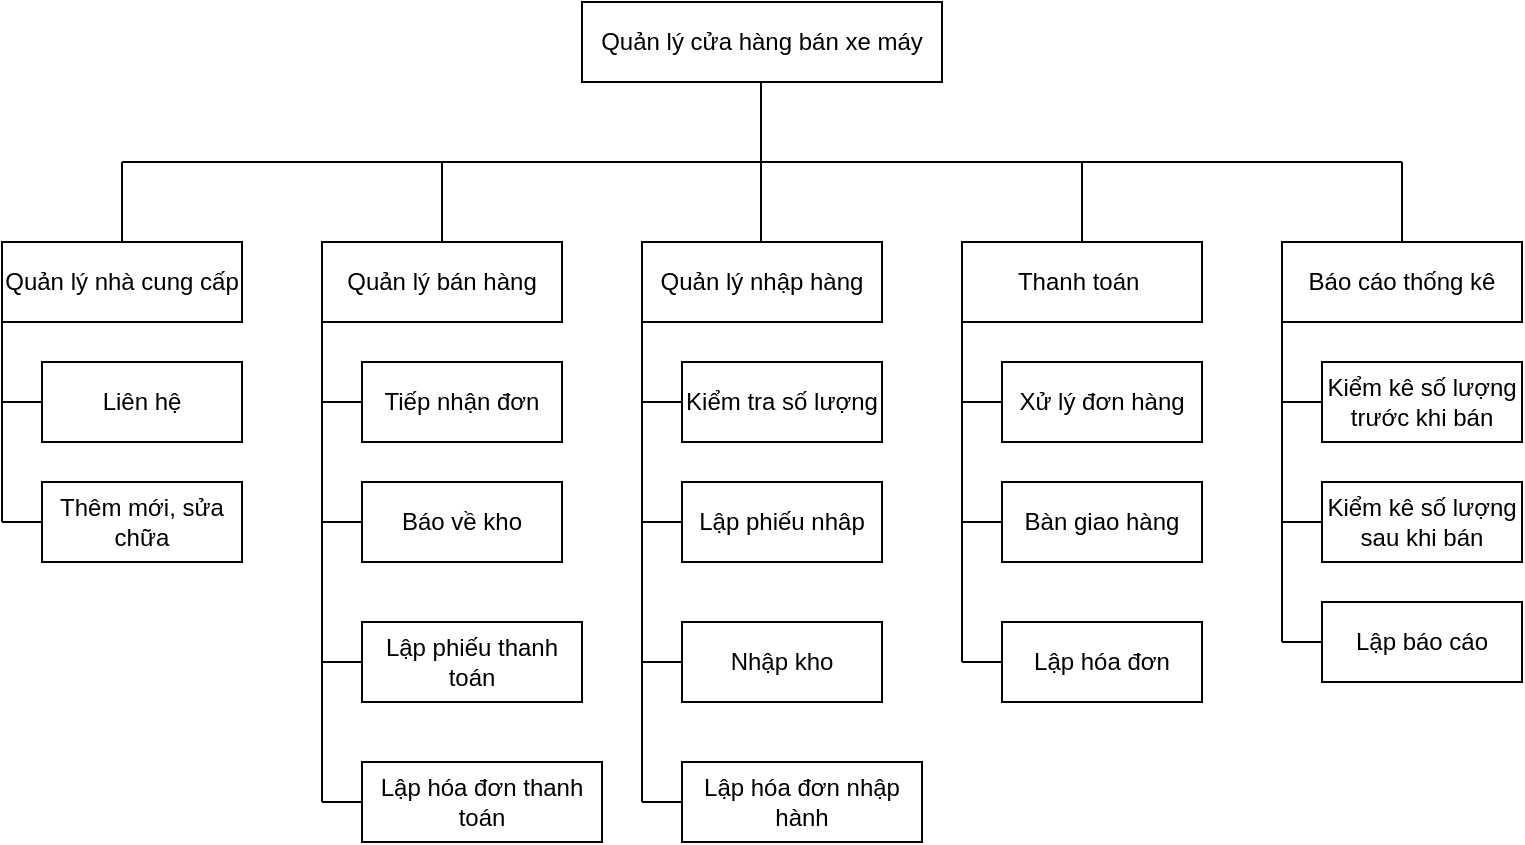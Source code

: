 <mxfile version="24.0.7" type="github">
  <diagram name="Trang-1" id="9hMVYEg62_xoFSdk9WDa">
    <mxGraphModel dx="835" dy="454" grid="1" gridSize="10" guides="1" tooltips="1" connect="1" arrows="1" fold="1" page="1" pageScale="1" pageWidth="827" pageHeight="1169" math="0" shadow="0">
      <root>
        <mxCell id="0" />
        <mxCell id="1" parent="0" />
        <mxCell id="TDgtSww-6UiiI3SMKMvU-1" value="Quản lý cửa hàng bán xe máy" style="rounded=0;whiteSpace=wrap;html=1;" vertex="1" parent="1">
          <mxGeometry x="350" y="40" width="180" height="40" as="geometry" />
        </mxCell>
        <mxCell id="TDgtSww-6UiiI3SMKMvU-5" value="" style="endArrow=none;html=1;rounded=0;" edge="1" parent="1">
          <mxGeometry width="50" height="50" relative="1" as="geometry">
            <mxPoint x="120" y="160" as="sourcePoint" />
            <mxPoint x="120" y="120" as="targetPoint" />
            <Array as="points">
              <mxPoint x="120" y="140" />
            </Array>
          </mxGeometry>
        </mxCell>
        <mxCell id="TDgtSww-6UiiI3SMKMvU-6" value="Quản lý nhà cung cấp" style="rounded=0;whiteSpace=wrap;html=1;" vertex="1" parent="1">
          <mxGeometry x="60" y="160" width="120" height="40" as="geometry" />
        </mxCell>
        <mxCell id="TDgtSww-6UiiI3SMKMvU-8" value="Liên hệ" style="rounded=0;whiteSpace=wrap;html=1;" vertex="1" parent="1">
          <mxGeometry x="80" y="220" width="100" height="40" as="geometry" />
        </mxCell>
        <mxCell id="TDgtSww-6UiiI3SMKMvU-9" value="" style="endArrow=none;html=1;rounded=0;" edge="1" parent="1">
          <mxGeometry width="50" height="50" relative="1" as="geometry">
            <mxPoint x="120" y="120" as="sourcePoint" />
            <mxPoint x="760" y="120" as="targetPoint" />
            <Array as="points" />
          </mxGeometry>
        </mxCell>
        <mxCell id="TDgtSww-6UiiI3SMKMvU-10" value="Thêm mới, sửa chữa" style="rounded=0;whiteSpace=wrap;html=1;" vertex="1" parent="1">
          <mxGeometry x="80" y="280" width="100" height="40" as="geometry" />
        </mxCell>
        <mxCell id="TDgtSww-6UiiI3SMKMvU-11" value="" style="endArrow=none;html=1;rounded=0;" edge="1" parent="1">
          <mxGeometry width="50" height="50" relative="1" as="geometry">
            <mxPoint x="60" y="300" as="sourcePoint" />
            <mxPoint x="60" y="200" as="targetPoint" />
          </mxGeometry>
        </mxCell>
        <mxCell id="TDgtSww-6UiiI3SMKMvU-12" value="" style="endArrow=none;html=1;rounded=0;entryX=0;entryY=0.5;entryDx=0;entryDy=0;" edge="1" parent="1" target="TDgtSww-6UiiI3SMKMvU-10">
          <mxGeometry width="50" height="50" relative="1" as="geometry">
            <mxPoint x="60" y="300" as="sourcePoint" />
            <mxPoint x="110" y="260" as="targetPoint" />
          </mxGeometry>
        </mxCell>
        <mxCell id="TDgtSww-6UiiI3SMKMvU-14" value="" style="endArrow=none;html=1;rounded=0;entryX=0;entryY=0.5;entryDx=0;entryDy=0;" edge="1" parent="1" target="TDgtSww-6UiiI3SMKMvU-8">
          <mxGeometry width="50" height="50" relative="1" as="geometry">
            <mxPoint x="60" y="240" as="sourcePoint" />
            <mxPoint x="110" y="190" as="targetPoint" />
          </mxGeometry>
        </mxCell>
        <mxCell id="TDgtSww-6UiiI3SMKMvU-15" value="" style="endArrow=none;html=1;rounded=0;" edge="1" parent="1">
          <mxGeometry width="50" height="50" relative="1" as="geometry">
            <mxPoint x="280" y="160" as="sourcePoint" />
            <mxPoint x="280" y="120" as="targetPoint" />
          </mxGeometry>
        </mxCell>
        <mxCell id="TDgtSww-6UiiI3SMKMvU-16" value="Quản lý bán hàng" style="rounded=0;whiteSpace=wrap;html=1;" vertex="1" parent="1">
          <mxGeometry x="220" y="160" width="120" height="40" as="geometry" />
        </mxCell>
        <mxCell id="TDgtSww-6UiiI3SMKMvU-17" value="Tiếp nhận đơn" style="rounded=0;whiteSpace=wrap;html=1;" vertex="1" parent="1">
          <mxGeometry x="240" y="220" width="100" height="40" as="geometry" />
        </mxCell>
        <mxCell id="TDgtSww-6UiiI3SMKMvU-18" value="Báo về kho" style="rounded=0;whiteSpace=wrap;html=1;" vertex="1" parent="1">
          <mxGeometry x="240" y="280" width="100" height="40" as="geometry" />
        </mxCell>
        <mxCell id="TDgtSww-6UiiI3SMKMvU-19" value="Lập phiếu thanh toán" style="rounded=0;whiteSpace=wrap;html=1;" vertex="1" parent="1">
          <mxGeometry x="240" y="350" width="110" height="40" as="geometry" />
        </mxCell>
        <mxCell id="TDgtSww-6UiiI3SMKMvU-20" value="Lập hóa đơn thanh toán" style="rounded=0;whiteSpace=wrap;html=1;" vertex="1" parent="1">
          <mxGeometry x="240" y="420" width="120" height="40" as="geometry" />
        </mxCell>
        <mxCell id="TDgtSww-6UiiI3SMKMvU-21" value="" style="endArrow=none;html=1;rounded=0;" edge="1" parent="1">
          <mxGeometry width="50" height="50" relative="1" as="geometry">
            <mxPoint x="220" y="440" as="sourcePoint" />
            <mxPoint x="220" y="200" as="targetPoint" />
          </mxGeometry>
        </mxCell>
        <mxCell id="TDgtSww-6UiiI3SMKMvU-22" value="" style="endArrow=none;html=1;rounded=0;entryX=0;entryY=0.5;entryDx=0;entryDy=0;" edge="1" parent="1" target="TDgtSww-6UiiI3SMKMvU-17">
          <mxGeometry width="50" height="50" relative="1" as="geometry">
            <mxPoint x="220" y="240" as="sourcePoint" />
            <mxPoint x="270" y="190" as="targetPoint" />
          </mxGeometry>
        </mxCell>
        <mxCell id="TDgtSww-6UiiI3SMKMvU-24" value="" style="endArrow=none;html=1;rounded=0;" edge="1" parent="1" target="TDgtSww-6UiiI3SMKMvU-18">
          <mxGeometry width="50" height="50" relative="1" as="geometry">
            <mxPoint x="220" y="300" as="sourcePoint" />
            <mxPoint x="270" y="250" as="targetPoint" />
          </mxGeometry>
        </mxCell>
        <mxCell id="TDgtSww-6UiiI3SMKMvU-25" value="" style="endArrow=none;html=1;rounded=0;" edge="1" parent="1" target="TDgtSww-6UiiI3SMKMvU-19">
          <mxGeometry width="50" height="50" relative="1" as="geometry">
            <mxPoint x="220" y="370" as="sourcePoint" />
            <mxPoint x="270" y="320" as="targetPoint" />
          </mxGeometry>
        </mxCell>
        <mxCell id="TDgtSww-6UiiI3SMKMvU-26" value="" style="endArrow=none;html=1;rounded=0;" edge="1" parent="1" target="TDgtSww-6UiiI3SMKMvU-20">
          <mxGeometry width="50" height="50" relative="1" as="geometry">
            <mxPoint x="220" y="440" as="sourcePoint" />
            <mxPoint x="270" y="390" as="targetPoint" />
          </mxGeometry>
        </mxCell>
        <mxCell id="TDgtSww-6UiiI3SMKMvU-30" value="" style="endArrow=none;html=1;rounded=0;" edge="1" parent="1">
          <mxGeometry width="50" height="50" relative="1" as="geometry">
            <mxPoint x="439.5" y="160" as="sourcePoint" />
            <mxPoint x="439.5" y="80" as="targetPoint" />
          </mxGeometry>
        </mxCell>
        <mxCell id="TDgtSww-6UiiI3SMKMvU-31" value="Quản lý nhập hàng" style="rounded=0;whiteSpace=wrap;html=1;" vertex="1" parent="1">
          <mxGeometry x="380" y="160" width="120" height="40" as="geometry" />
        </mxCell>
        <mxCell id="TDgtSww-6UiiI3SMKMvU-32" value="Kiểm tra số lượng" style="rounded=0;whiteSpace=wrap;html=1;" vertex="1" parent="1">
          <mxGeometry x="400" y="220" width="100" height="40" as="geometry" />
        </mxCell>
        <mxCell id="TDgtSww-6UiiI3SMKMvU-35" value="Lập phiếu nhâp" style="rounded=0;whiteSpace=wrap;html=1;" vertex="1" parent="1">
          <mxGeometry x="400" y="280" width="100" height="40" as="geometry" />
        </mxCell>
        <mxCell id="TDgtSww-6UiiI3SMKMvU-36" value="Nhập kho" style="rounded=0;whiteSpace=wrap;html=1;" vertex="1" parent="1">
          <mxGeometry x="400" y="350" width="100" height="40" as="geometry" />
        </mxCell>
        <mxCell id="TDgtSww-6UiiI3SMKMvU-37" value="Lập hóa đơn nhập hành" style="rounded=0;whiteSpace=wrap;html=1;" vertex="1" parent="1">
          <mxGeometry x="400" y="420" width="120" height="40" as="geometry" />
        </mxCell>
        <mxCell id="TDgtSww-6UiiI3SMKMvU-38" value="" style="endArrow=none;html=1;rounded=0;" edge="1" parent="1">
          <mxGeometry width="50" height="50" relative="1" as="geometry">
            <mxPoint x="380" y="440" as="sourcePoint" />
            <mxPoint x="380" y="200" as="targetPoint" />
          </mxGeometry>
        </mxCell>
        <mxCell id="TDgtSww-6UiiI3SMKMvU-39" value="" style="endArrow=none;html=1;rounded=0;entryX=0;entryY=0.5;entryDx=0;entryDy=0;" edge="1" parent="1" target="TDgtSww-6UiiI3SMKMvU-32">
          <mxGeometry width="50" height="50" relative="1" as="geometry">
            <mxPoint x="380" y="240" as="sourcePoint" />
            <mxPoint x="430" y="190" as="targetPoint" />
          </mxGeometry>
        </mxCell>
        <mxCell id="TDgtSww-6UiiI3SMKMvU-40" value="" style="endArrow=none;html=1;rounded=0;" edge="1" parent="1" target="TDgtSww-6UiiI3SMKMvU-35">
          <mxGeometry width="50" height="50" relative="1" as="geometry">
            <mxPoint x="380" y="300" as="sourcePoint" />
            <mxPoint x="430" y="250" as="targetPoint" />
          </mxGeometry>
        </mxCell>
        <mxCell id="TDgtSww-6UiiI3SMKMvU-41" value="" style="endArrow=none;html=1;rounded=0;" edge="1" parent="1" target="TDgtSww-6UiiI3SMKMvU-36">
          <mxGeometry width="50" height="50" relative="1" as="geometry">
            <mxPoint x="380" y="370" as="sourcePoint" />
            <mxPoint x="430" y="320" as="targetPoint" />
          </mxGeometry>
        </mxCell>
        <mxCell id="TDgtSww-6UiiI3SMKMvU-42" value="" style="endArrow=none;html=1;rounded=0;" edge="1" parent="1" target="TDgtSww-6UiiI3SMKMvU-37">
          <mxGeometry width="50" height="50" relative="1" as="geometry">
            <mxPoint x="380" y="440" as="sourcePoint" />
            <mxPoint x="430" y="390" as="targetPoint" />
          </mxGeometry>
        </mxCell>
        <mxCell id="TDgtSww-6UiiI3SMKMvU-43" value="" style="endArrow=none;html=1;rounded=0;" edge="1" parent="1">
          <mxGeometry width="50" height="50" relative="1" as="geometry">
            <mxPoint x="600" y="160" as="sourcePoint" />
            <mxPoint x="600" y="120" as="targetPoint" />
          </mxGeometry>
        </mxCell>
        <mxCell id="TDgtSww-6UiiI3SMKMvU-44" value="Thanh toán&amp;nbsp;" style="rounded=0;whiteSpace=wrap;html=1;" vertex="1" parent="1">
          <mxGeometry x="540" y="160" width="120" height="40" as="geometry" />
        </mxCell>
        <mxCell id="TDgtSww-6UiiI3SMKMvU-45" value="Xử lý đơn hàng" style="rounded=0;whiteSpace=wrap;html=1;" vertex="1" parent="1">
          <mxGeometry x="560" y="220" width="100" height="40" as="geometry" />
        </mxCell>
        <mxCell id="TDgtSww-6UiiI3SMKMvU-46" value="Bàn giao hàng" style="rounded=0;whiteSpace=wrap;html=1;" vertex="1" parent="1">
          <mxGeometry x="560" y="280" width="100" height="40" as="geometry" />
        </mxCell>
        <mxCell id="TDgtSww-6UiiI3SMKMvU-47" value="" style="endArrow=none;html=1;rounded=0;" edge="1" parent="1">
          <mxGeometry width="50" height="50" relative="1" as="geometry">
            <mxPoint x="540" y="370" as="sourcePoint" />
            <mxPoint x="540" y="200" as="targetPoint" />
          </mxGeometry>
        </mxCell>
        <mxCell id="TDgtSww-6UiiI3SMKMvU-48" value="" style="endArrow=none;html=1;rounded=0;entryX=0;entryY=0.5;entryDx=0;entryDy=0;" edge="1" parent="1" target="TDgtSww-6UiiI3SMKMvU-46">
          <mxGeometry width="50" height="50" relative="1" as="geometry">
            <mxPoint x="540" y="300" as="sourcePoint" />
            <mxPoint x="590" y="250" as="targetPoint" />
          </mxGeometry>
        </mxCell>
        <mxCell id="TDgtSww-6UiiI3SMKMvU-49" value="" style="endArrow=none;html=1;rounded=0;" edge="1" parent="1" target="TDgtSww-6UiiI3SMKMvU-45">
          <mxGeometry width="50" height="50" relative="1" as="geometry">
            <mxPoint x="540" y="240" as="sourcePoint" />
            <mxPoint x="590" y="190" as="targetPoint" />
          </mxGeometry>
        </mxCell>
        <mxCell id="TDgtSww-6UiiI3SMKMvU-50" value="" style="endArrow=none;html=1;rounded=0;" edge="1" parent="1">
          <mxGeometry width="50" height="50" relative="1" as="geometry">
            <mxPoint x="760" y="160" as="sourcePoint" />
            <mxPoint x="760" y="120" as="targetPoint" />
          </mxGeometry>
        </mxCell>
        <mxCell id="TDgtSww-6UiiI3SMKMvU-51" value="Báo cáo thống kê" style="rounded=0;whiteSpace=wrap;html=1;" vertex="1" parent="1">
          <mxGeometry x="700" y="160" width="120" height="40" as="geometry" />
        </mxCell>
        <mxCell id="TDgtSww-6UiiI3SMKMvU-52" value="Kiểm kê số lượng trước khi bán" style="rounded=0;whiteSpace=wrap;html=1;" vertex="1" parent="1">
          <mxGeometry x="720" y="220" width="100" height="40" as="geometry" />
        </mxCell>
        <mxCell id="TDgtSww-6UiiI3SMKMvU-53" value="Kiểm kê số lượng sau khi bán" style="rounded=0;whiteSpace=wrap;html=1;" vertex="1" parent="1">
          <mxGeometry x="720" y="280" width="100" height="40" as="geometry" />
        </mxCell>
        <mxCell id="TDgtSww-6UiiI3SMKMvU-54" value="Lập báo cáo" style="rounded=0;whiteSpace=wrap;html=1;" vertex="1" parent="1">
          <mxGeometry x="720" y="340" width="100" height="40" as="geometry" />
        </mxCell>
        <mxCell id="TDgtSww-6UiiI3SMKMvU-57" value="" style="endArrow=none;html=1;rounded=0;entryX=0;entryY=0.5;entryDx=0;entryDy=0;" edge="1" parent="1" target="TDgtSww-6UiiI3SMKMvU-52">
          <mxGeometry width="50" height="50" relative="1" as="geometry">
            <mxPoint x="700" y="240" as="sourcePoint" />
            <mxPoint x="750" y="190" as="targetPoint" />
          </mxGeometry>
        </mxCell>
        <mxCell id="TDgtSww-6UiiI3SMKMvU-58" value="" style="endArrow=none;html=1;rounded=0;" edge="1" parent="1" target="TDgtSww-6UiiI3SMKMvU-53">
          <mxGeometry width="50" height="50" relative="1" as="geometry">
            <mxPoint x="700" y="300" as="sourcePoint" />
            <mxPoint x="750" y="250" as="targetPoint" />
          </mxGeometry>
        </mxCell>
        <mxCell id="TDgtSww-6UiiI3SMKMvU-59" value="" style="endArrow=none;html=1;rounded=0;entryX=0;entryY=0.5;entryDx=0;entryDy=0;" edge="1" parent="1" target="TDgtSww-6UiiI3SMKMvU-54">
          <mxGeometry width="50" height="50" relative="1" as="geometry">
            <mxPoint x="700" y="360" as="sourcePoint" />
            <mxPoint x="750" y="320" as="targetPoint" />
          </mxGeometry>
        </mxCell>
        <mxCell id="TDgtSww-6UiiI3SMKMvU-60" value="" style="endArrow=none;html=1;rounded=0;" edge="1" parent="1">
          <mxGeometry width="50" height="50" relative="1" as="geometry">
            <mxPoint x="700" y="360" as="sourcePoint" />
            <mxPoint x="700" y="200" as="targetPoint" />
          </mxGeometry>
        </mxCell>
        <mxCell id="TDgtSww-6UiiI3SMKMvU-61" value="Lập hóa đơn" style="rounded=0;whiteSpace=wrap;html=1;" vertex="1" parent="1">
          <mxGeometry x="560" y="350" width="100" height="40" as="geometry" />
        </mxCell>
        <mxCell id="TDgtSww-6UiiI3SMKMvU-62" value="" style="endArrow=none;html=1;rounded=0;" edge="1" parent="1" target="TDgtSww-6UiiI3SMKMvU-61">
          <mxGeometry width="50" height="50" relative="1" as="geometry">
            <mxPoint x="540" y="370" as="sourcePoint" />
            <mxPoint x="590" y="320" as="targetPoint" />
          </mxGeometry>
        </mxCell>
      </root>
    </mxGraphModel>
  </diagram>
</mxfile>
